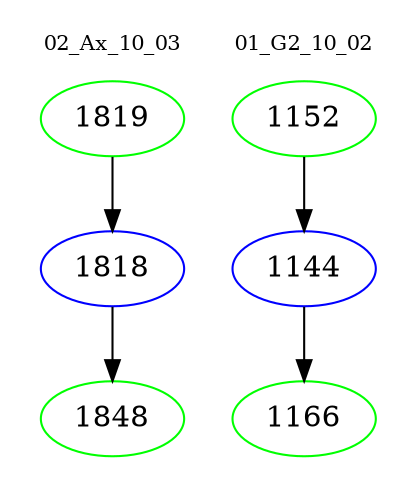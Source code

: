 digraph{
subgraph cluster_0 {
color = white
label = "02_Ax_10_03";
fontsize=10;
T0_1819 [label="1819", color="green"]
T0_1819 -> T0_1818 [color="black"]
T0_1818 [label="1818", color="blue"]
T0_1818 -> T0_1848 [color="black"]
T0_1848 [label="1848", color="green"]
}
subgraph cluster_1 {
color = white
label = "01_G2_10_02";
fontsize=10;
T1_1152 [label="1152", color="green"]
T1_1152 -> T1_1144 [color="black"]
T1_1144 [label="1144", color="blue"]
T1_1144 -> T1_1166 [color="black"]
T1_1166 [label="1166", color="green"]
}
}
